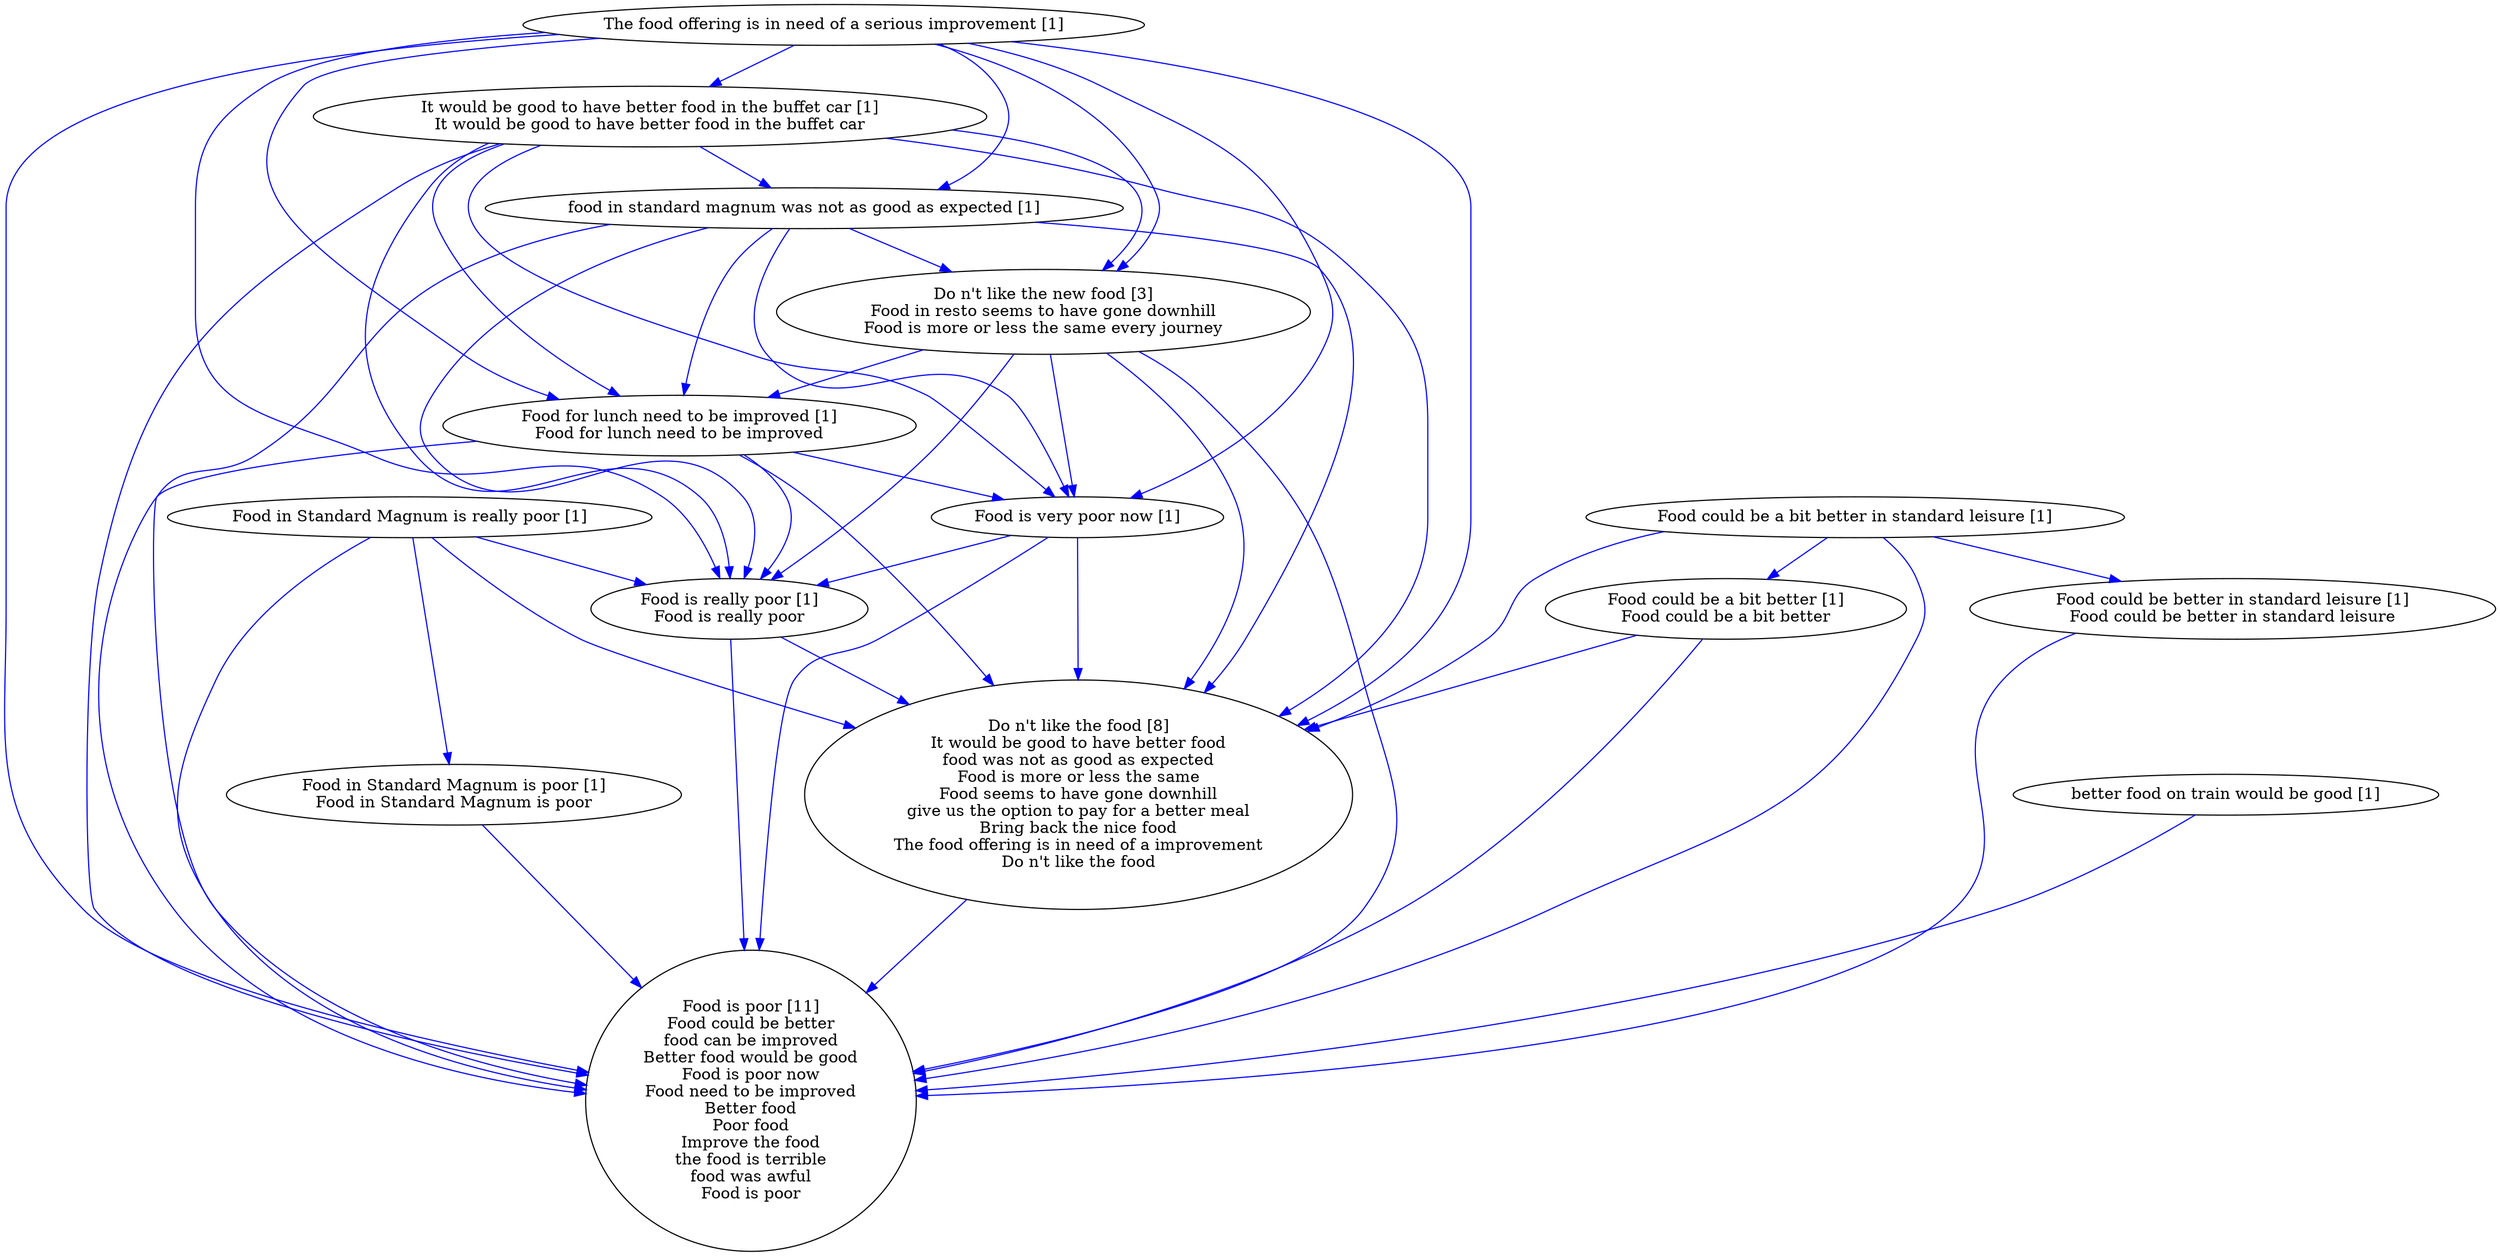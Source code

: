 digraph collapsedGraph {
"Do n't like the food [8]\nIt would be good to have better food\nfood was not as good as expected\nFood is more or less the same\nFood seems to have gone downhill\ngive us the option to pay for a better meal\nBring back the nice food\nThe food offering is in need of a improvement\nDo n't like the food""Do n't like the new food [3]\nFood in resto seems to have gone downhill\nFood is more or less the same every journey""Food is poor [11]\nFood could be better\nfood can be improved\nBetter food would be good\nFood is poor now\nFood need to be improved\nBetter food\nPoor food\nImprove the food\nthe food is terrible\nfood was awful\nFood is poor""Food could be a bit better in standard leisure [1]""Food could be better in standard leisure [1]\nFood could be better in standard leisure""Food could be a bit better [1]\nFood could be a bit better""Food for lunch need to be improved [1]\nFood for lunch need to be improved""Food in Standard Magnum is really poor [1]""Food in Standard Magnum is poor [1]\nFood in Standard Magnum is poor""Food is really poor [1]\nFood is really poor""Food is very poor now [1]""It would be good to have better food in the buffet car [1]\nIt would be good to have better food in the buffet car""The food offering is in need of a serious improvement [1]""better food on train would be good [1]""food in standard magnum was not as good as expected [1]""Food could be a bit better in standard leisure [1]" -> "Do n't like the food [8]\nIt would be good to have better food\nfood was not as good as expected\nFood is more or less the same\nFood seems to have gone downhill\ngive us the option to pay for a better meal\nBring back the nice food\nThe food offering is in need of a improvement\nDo n't like the food" [color=blue]
"Food could be a bit better in standard leisure [1]" -> "Food is poor [11]\nFood could be better\nfood can be improved\nBetter food would be good\nFood is poor now\nFood need to be improved\nBetter food\nPoor food\nImprove the food\nthe food is terrible\nfood was awful\nFood is poor" [color=blue]
"food in standard magnum was not as good as expected [1]" -> "Do n't like the food [8]\nIt would be good to have better food\nfood was not as good as expected\nFood is more or less the same\nFood seems to have gone downhill\ngive us the option to pay for a better meal\nBring back the nice food\nThe food offering is in need of a improvement\nDo n't like the food" [color=blue]
"food in standard magnum was not as good as expected [1]" -> "Food is poor [11]\nFood could be better\nfood can be improved\nBetter food would be good\nFood is poor now\nFood need to be improved\nBetter food\nPoor food\nImprove the food\nthe food is terrible\nfood was awful\nFood is poor" [color=blue]
"The food offering is in need of a serious improvement [1]" -> "Food is poor [11]\nFood could be better\nfood can be improved\nBetter food would be good\nFood is poor now\nFood need to be improved\nBetter food\nPoor food\nImprove the food\nthe food is terrible\nfood was awful\nFood is poor" [color=blue]
"The food offering is in need of a serious improvement [1]" -> "Do n't like the food [8]\nIt would be good to have better food\nfood was not as good as expected\nFood is more or less the same\nFood seems to have gone downhill\ngive us the option to pay for a better meal\nBring back the nice food\nThe food offering is in need of a improvement\nDo n't like the food" [color=blue]
"It would be good to have better food in the buffet car [1]\nIt would be good to have better food in the buffet car" -> "Do n't like the food [8]\nIt would be good to have better food\nfood was not as good as expected\nFood is more or less the same\nFood seems to have gone downhill\ngive us the option to pay for a better meal\nBring back the nice food\nThe food offering is in need of a improvement\nDo n't like the food" [color=blue]
"Food is really poor [1]\nFood is really poor" -> "Food is poor [11]\nFood could be better\nfood can be improved\nBetter food would be good\nFood is poor now\nFood need to be improved\nBetter food\nPoor food\nImprove the food\nthe food is terrible\nfood was awful\nFood is poor" [color=blue]
"Do n't like the food [8]\nIt would be good to have better food\nfood was not as good as expected\nFood is more or less the same\nFood seems to have gone downhill\ngive us the option to pay for a better meal\nBring back the nice food\nThe food offering is in need of a improvement\nDo n't like the food" -> "Food is poor [11]\nFood could be better\nfood can be improved\nBetter food would be good\nFood is poor now\nFood need to be improved\nBetter food\nPoor food\nImprove the food\nthe food is terrible\nfood was awful\nFood is poor" [color=blue]
"It would be good to have better food in the buffet car [1]\nIt would be good to have better food in the buffet car" -> "Food is poor [11]\nFood could be better\nfood can be improved\nBetter food would be good\nFood is poor now\nFood need to be improved\nBetter food\nPoor food\nImprove the food\nthe food is terrible\nfood was awful\nFood is poor" [color=blue]
"It would be good to have better food in the buffet car [1]\nIt would be good to have better food in the buffet car" -> "Food is very poor now [1]" [color=blue]
"Food is really poor [1]\nFood is really poor" -> "Do n't like the food [8]\nIt would be good to have better food\nfood was not as good as expected\nFood is more or less the same\nFood seems to have gone downhill\ngive us the option to pay for a better meal\nBring back the nice food\nThe food offering is in need of a improvement\nDo n't like the food" [color=blue]
"Do n't like the new food [3]\nFood in resto seems to have gone downhill\nFood is more or less the same every journey" -> "Do n't like the food [8]\nIt would be good to have better food\nfood was not as good as expected\nFood is more or less the same\nFood seems to have gone downhill\ngive us the option to pay for a better meal\nBring back the nice food\nThe food offering is in need of a improvement\nDo n't like the food" [color=blue]
"Do n't like the new food [3]\nFood in resto seems to have gone downhill\nFood is more or less the same every journey" -> "Food is poor [11]\nFood could be better\nfood can be improved\nBetter food would be good\nFood is poor now\nFood need to be improved\nBetter food\nPoor food\nImprove the food\nthe food is terrible\nfood was awful\nFood is poor" [color=blue]
"Food for lunch need to be improved [1]\nFood for lunch need to be improved" -> "Do n't like the food [8]\nIt would be good to have better food\nfood was not as good as expected\nFood is more or less the same\nFood seems to have gone downhill\ngive us the option to pay for a better meal\nBring back the nice food\nThe food offering is in need of a improvement\nDo n't like the food" [color=blue]
"Food for lunch need to be improved [1]\nFood for lunch need to be improved" -> "Food is poor [11]\nFood could be better\nfood can be improved\nBetter food would be good\nFood is poor now\nFood need to be improved\nBetter food\nPoor food\nImprove the food\nthe food is terrible\nfood was awful\nFood is poor" [color=blue]
"Food could be a bit better [1]\nFood could be a bit better" -> "Do n't like the food [8]\nIt would be good to have better food\nfood was not as good as expected\nFood is more or less the same\nFood seems to have gone downhill\ngive us the option to pay for a better meal\nBring back the nice food\nThe food offering is in need of a improvement\nDo n't like the food" [color=blue]
"It would be good to have better food in the buffet car [1]\nIt would be good to have better food in the buffet car" -> "food in standard magnum was not as good as expected [1]" [color=blue]
"Food could be a bit better [1]\nFood could be a bit better" -> "Food is poor [11]\nFood could be better\nfood can be improved\nBetter food would be good\nFood is poor now\nFood need to be improved\nBetter food\nPoor food\nImprove the food\nthe food is terrible\nfood was awful\nFood is poor" [color=blue]
"It would be good to have better food in the buffet car [1]\nIt would be good to have better food in the buffet car" -> "Food is really poor [1]\nFood is really poor" [color=blue]
"Do n't like the new food [3]\nFood in resto seems to have gone downhill\nFood is more or less the same every journey" -> "Food for lunch need to be improved [1]\nFood for lunch need to be improved" [color=blue]
"It would be good to have better food in the buffet car [1]\nIt would be good to have better food in the buffet car" -> "Food for lunch need to be improved [1]\nFood for lunch need to be improved" [color=blue]
"It would be good to have better food in the buffet car [1]\nIt would be good to have better food in the buffet car" -> "Do n't like the new food [3]\nFood in resto seems to have gone downhill\nFood is more or less the same every journey" [color=blue]
"Food is very poor now [1]" -> "Do n't like the food [8]\nIt would be good to have better food\nfood was not as good as expected\nFood is more or less the same\nFood seems to have gone downhill\ngive us the option to pay for a better meal\nBring back the nice food\nThe food offering is in need of a improvement\nDo n't like the food" [color=blue]
"Food is very poor now [1]" -> "Food is really poor [1]\nFood is really poor" [color=blue]
"Food could be better in standard leisure [1]\nFood could be better in standard leisure" -> "Food is poor [11]\nFood could be better\nfood can be improved\nBetter food would be good\nFood is poor now\nFood need to be improved\nBetter food\nPoor food\nImprove the food\nthe food is terrible\nfood was awful\nFood is poor" [color=blue]
"better food on train would be good [1]" -> "Food is poor [11]\nFood could be better\nfood can be improved\nBetter food would be good\nFood is poor now\nFood need to be improved\nBetter food\nPoor food\nImprove the food\nthe food is terrible\nfood was awful\nFood is poor" [color=blue]
"The food offering is in need of a serious improvement [1]" -> "Food is very poor now [1]" [color=blue]
"Food is very poor now [1]" -> "Food is poor [11]\nFood could be better\nfood can be improved\nBetter food would be good\nFood is poor now\nFood need to be improved\nBetter food\nPoor food\nImprove the food\nthe food is terrible\nfood was awful\nFood is poor" [color=blue]
"The food offering is in need of a serious improvement [1]" -> "Do n't like the new food [3]\nFood in resto seems to have gone downhill\nFood is more or less the same every journey" [color=blue]
"The food offering is in need of a serious improvement [1]" -> "It would be good to have better food in the buffet car [1]\nIt would be good to have better food in the buffet car" [color=blue]
"The food offering is in need of a serious improvement [1]" -> "Food for lunch need to be improved [1]\nFood for lunch need to be improved" [color=blue]
"Food in Standard Magnum is poor [1]\nFood in Standard Magnum is poor" -> "Food is poor [11]\nFood could be better\nfood can be improved\nBetter food would be good\nFood is poor now\nFood need to be improved\nBetter food\nPoor food\nImprove the food\nthe food is terrible\nfood was awful\nFood is poor" [color=blue]
"Food for lunch need to be improved [1]\nFood for lunch need to be improved" -> "Food is very poor now [1]" [color=blue]
"Food in Standard Magnum is really poor [1]" -> "Food is poor [11]\nFood could be better\nfood can be improved\nBetter food would be good\nFood is poor now\nFood need to be improved\nBetter food\nPoor food\nImprove the food\nthe food is terrible\nfood was awful\nFood is poor" [color=blue]
"food in standard magnum was not as good as expected [1]" -> "Do n't like the new food [3]\nFood in resto seems to have gone downhill\nFood is more or less the same every journey" [color=blue]
"food in standard magnum was not as good as expected [1]" -> "Food for lunch need to be improved [1]\nFood for lunch need to be improved" [color=blue]
"Food in Standard Magnum is really poor [1]" -> "Do n't like the food [8]\nIt would be good to have better food\nfood was not as good as expected\nFood is more or less the same\nFood seems to have gone downhill\ngive us the option to pay for a better meal\nBring back the nice food\nThe food offering is in need of a improvement\nDo n't like the food" [color=blue]
"food in standard magnum was not as good as expected [1]" -> "Food is very poor now [1]" [color=blue]
"Food for lunch need to be improved [1]\nFood for lunch need to be improved" -> "Food is really poor [1]\nFood is really poor" [color=blue]
"food in standard magnum was not as good as expected [1]" -> "Food is really poor [1]\nFood is really poor" [color=blue]
"The food offering is in need of a serious improvement [1]" -> "Food is really poor [1]\nFood is really poor" [color=blue]
"The food offering is in need of a serious improvement [1]" -> "food in standard magnum was not as good as expected [1]" [color=blue]
"Do n't like the new food [3]\nFood in resto seems to have gone downhill\nFood is more or less the same every journey" -> "Food is really poor [1]\nFood is really poor" [color=blue]
"Do n't like the new food [3]\nFood in resto seems to have gone downhill\nFood is more or less the same every journey" -> "Food is very poor now [1]" [color=blue]
"Food could be a bit better in standard leisure [1]" -> "Food could be better in standard leisure [1]\nFood could be better in standard leisure" [color=blue]
"Food could be a bit better in standard leisure [1]" -> "Food could be a bit better [1]\nFood could be a bit better" [color=blue]
"Food in Standard Magnum is really poor [1]" -> "Food in Standard Magnum is poor [1]\nFood in Standard Magnum is poor" [color=blue]
"Food in Standard Magnum is really poor [1]" -> "Food is really poor [1]\nFood is really poor" [color=blue]
}
